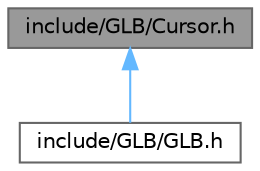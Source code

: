 digraph "include/GLB/Cursor.h"
{
 // LATEX_PDF_SIZE
  bgcolor="transparent";
  edge [fontname=Helvetica,fontsize=10,labelfontname=Helvetica,labelfontsize=10];
  node [fontname=Helvetica,fontsize=10,shape=box,height=0.2,width=0.4];
  Node1 [id="Node000001",label="include/GLB/Cursor.h",height=0.2,width=0.4,color="gray40", fillcolor="grey60", style="filled", fontcolor="black",tooltip="Manages cursor functionality and interactions."];
  Node1 -> Node2 [id="edge1_Node000001_Node000002",dir="back",color="steelblue1",style="solid",tooltip=" "];
  Node2 [id="Node000002",label="include/GLB/GLB.h",height=0.2,width=0.4,color="grey40", fillcolor="white", style="filled",URL="$_g_l_b_8h.html",tooltip="Main header file for the GLB library."];
}
